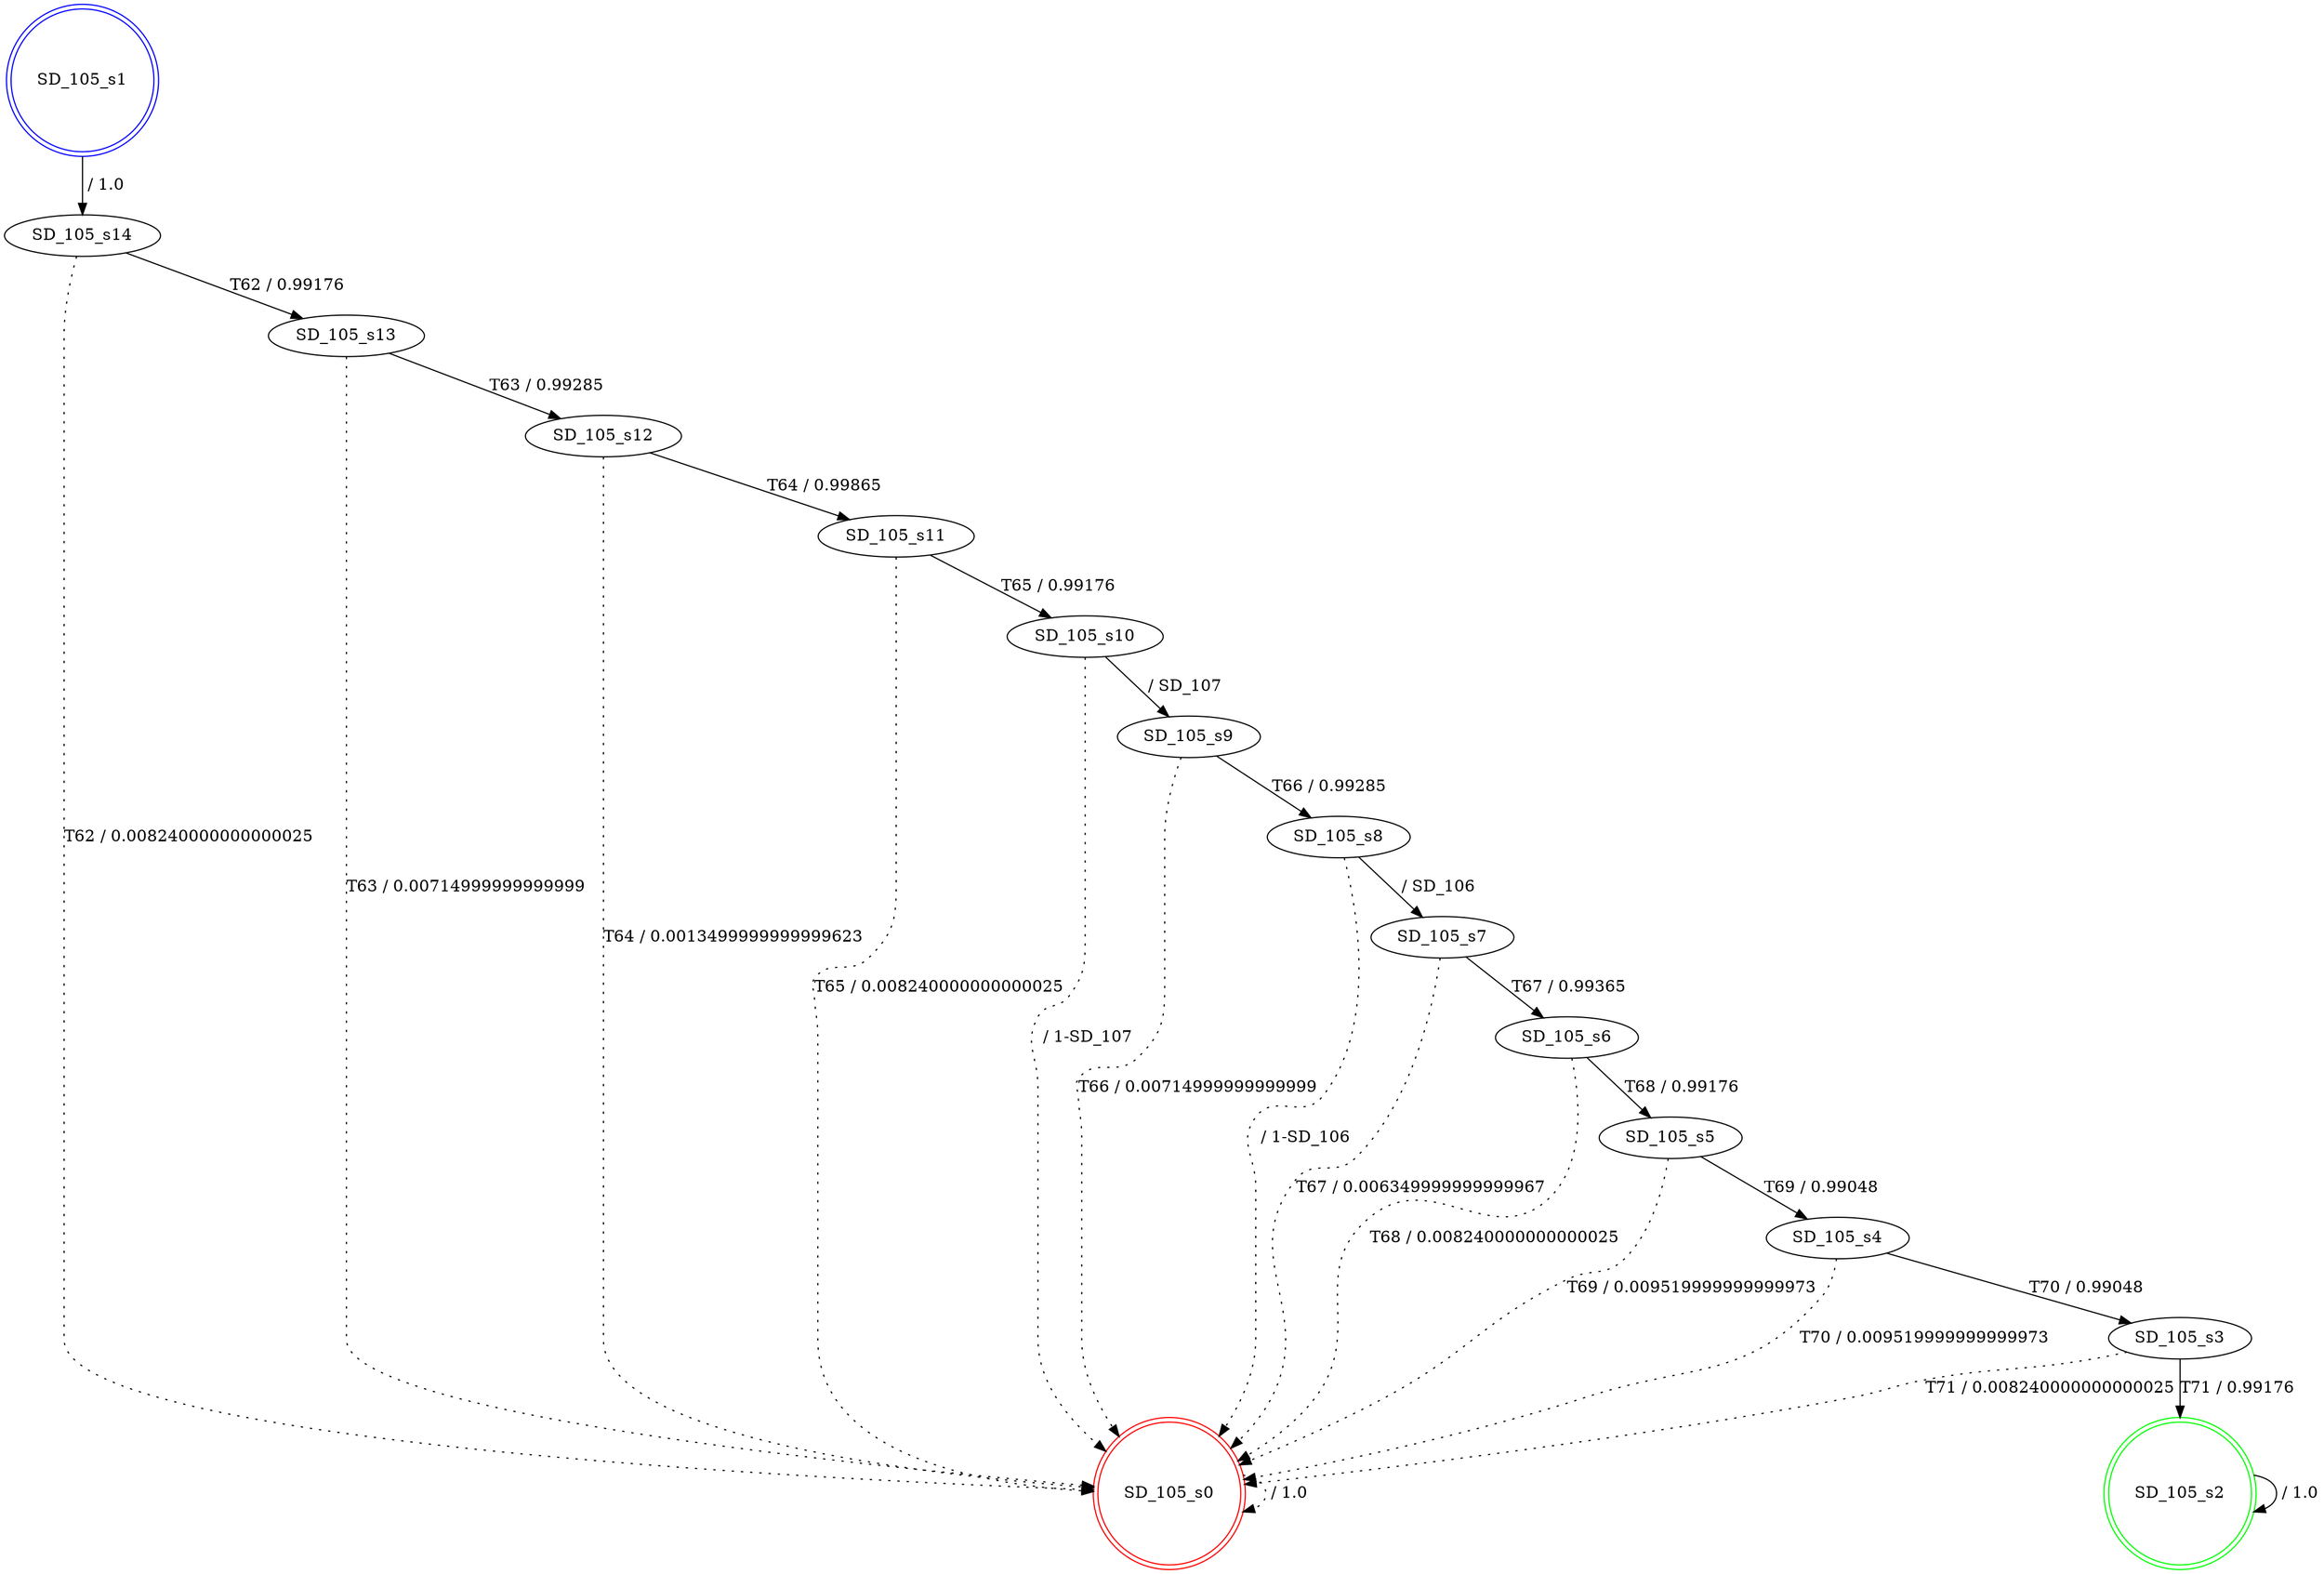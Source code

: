 digraph graphname {
SD_105_s0 [label="SD_105_s0",color=red,shape=doublecircle ];
SD_105_s1 [label="SD_105_s1",color=blue,shape=doublecircle ];
SD_105_s2 [label="SD_105_s2",color=green,shape=doublecircle ];
SD_105_s3 [label="SD_105_s3" ];
SD_105_s4 [label="SD_105_s4" ];
SD_105_s5 [label="SD_105_s5" ];
SD_105_s6 [label="SD_105_s6" ];
SD_105_s7 [label="SD_105_s7" ];
SD_105_s8 [label="SD_105_s8" ];
SD_105_s9 [label="SD_105_s9" ];
SD_105_s10 [label="SD_105_s10" ];
SD_105_s11 [label="SD_105_s11" ];
SD_105_s12 [label="SD_105_s12" ];
SD_105_s13 [label="SD_105_s13" ];
SD_105_s14 [label="SD_105_s14" ];
SD_105_s0 -> SD_105_s0 [label=" / 1.0", style=dotted];
SD_105_s1 -> SD_105_s14 [label=" / 1.0"];
SD_105_s2 -> SD_105_s2 [label=" / 1.0"];
SD_105_s3 -> SD_105_s2 [label="T71 / 0.99176"];
SD_105_s3 -> SD_105_s0 [label="T71 / 0.008240000000000025", style=dotted];
SD_105_s4 -> SD_105_s3 [label="T70 / 0.99048"];
SD_105_s4 -> SD_105_s0 [label="T70 / 0.009519999999999973", style=dotted];
SD_105_s5 -> SD_105_s4 [label="T69 / 0.99048"];
SD_105_s5 -> SD_105_s0 [label="T69 / 0.009519999999999973", style=dotted];
SD_105_s6 -> SD_105_s5 [label="T68 / 0.99176"];
SD_105_s6 -> SD_105_s0 [label="T68 / 0.008240000000000025", style=dotted];
SD_105_s7 -> SD_105_s6 [label="T67 / 0.99365"];
SD_105_s7 -> SD_105_s0 [label="T67 / 0.006349999999999967", style=dotted];
SD_105_s8 -> SD_105_s7 [label=" / SD_106"];
SD_105_s8 -> SD_105_s0 [label=" / 1-SD_106", style=dotted];
SD_105_s9 -> SD_105_s8 [label="T66 / 0.99285"];
SD_105_s9 -> SD_105_s0 [label="T66 / 0.00714999999999999", style=dotted];
SD_105_s10 -> SD_105_s9 [label=" / SD_107"];
SD_105_s10 -> SD_105_s0 [label=" / 1-SD_107", style=dotted];
SD_105_s11 -> SD_105_s10 [label="T65 / 0.99176"];
SD_105_s11 -> SD_105_s0 [label="T65 / 0.008240000000000025", style=dotted];
SD_105_s12 -> SD_105_s11 [label="T64 / 0.99865"];
SD_105_s12 -> SD_105_s0 [label="T64 / 0.0013499999999999623", style=dotted];
SD_105_s13 -> SD_105_s12 [label="T63 / 0.99285"];
SD_105_s13 -> SD_105_s0 [label="T63 / 0.00714999999999999", style=dotted];
SD_105_s14 -> SD_105_s13 [label="T62 / 0.99176"];
SD_105_s14 -> SD_105_s0 [label="T62 / 0.008240000000000025", style=dotted];
}